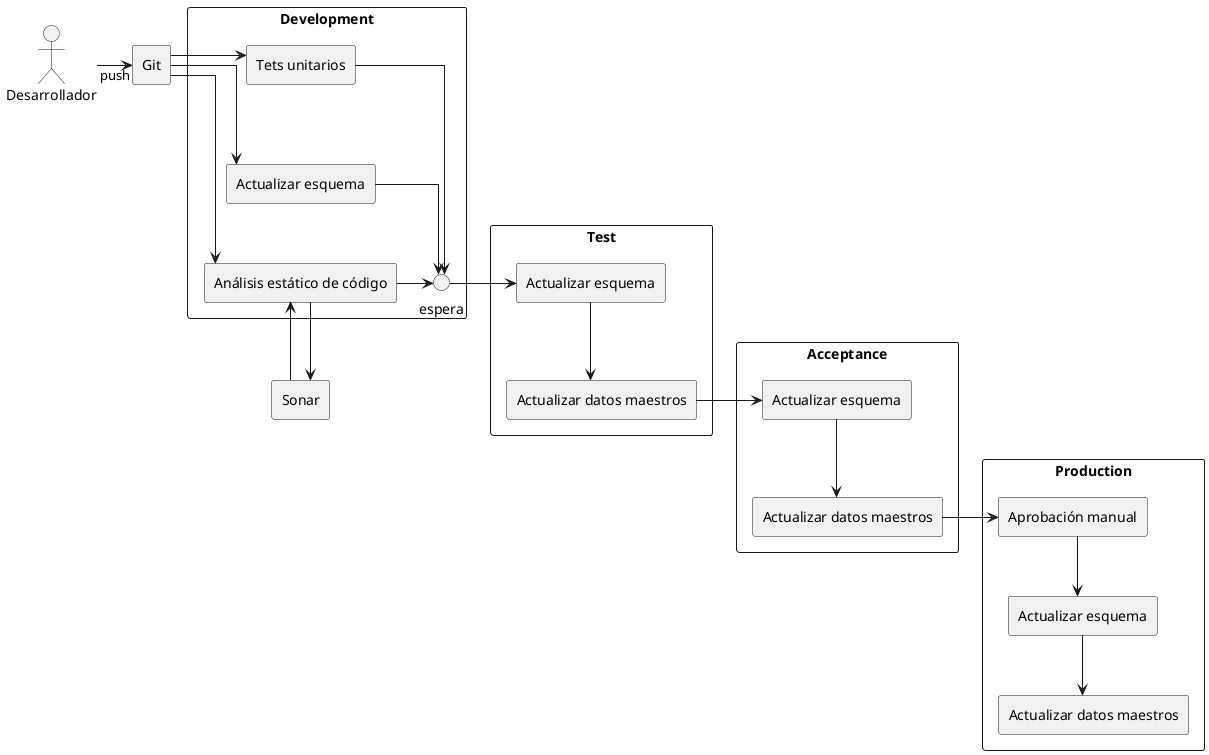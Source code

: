 @startuml

skinparam linetype ortho

rectangle build as "Development" {
  rectangle "Análisis estático de código" as static_code_analysis
  rectangle "Actualizar esquema" as schema_update
  rectangle "Tets unitarios" as unit_test
  circle "espera" as sync
}

actor "Desarrollador" as user
rectangle "Git" as git
rectangle "Sonar" as sonar

rectangle promote_to_test as "Test" {
  rectangle "Actualizar esquema" as schema_promotion_test
  rectangle "Actualizar datos maestros" as update_master_data_test
}

rectangle promote_to_acceptance as "Acceptance" {
  rectangle "Actualizar esquema" as schema_promotion_acc
  rectangle "Actualizar datos maestros" as update_master_data_acc
}

rectangle promote_to_pro as "Production" {
  rectangle "Aprobación manual" as promotion_check
  rectangle "Actualizar esquema" as schema_promotion_pro
  rectangle "Actualizar datos maestros" as update_master_data_pro
}

user -> git : push

git -> schema_update
git -> unit_test
git -> static_code_analysis
unit_test --[hidden]> schema_update
schema_update --[hidden]> static_code_analysis
static_code_analysis --> sonar
sonar -l-> static_code_analysis

static_code_analysis -> sync
schema_update -> sync
unit_test -> sync

sync -> schema_promotion_test

schema_promotion_test --> update_master_data_test
update_master_data_test -> schema_promotion_acc

schema_promotion_acc --> update_master_data_acc
update_master_data_acc -> promotion_check

promotion_check --> schema_promotion_pro
schema_promotion_pro --> update_master_data_pro


@enduml